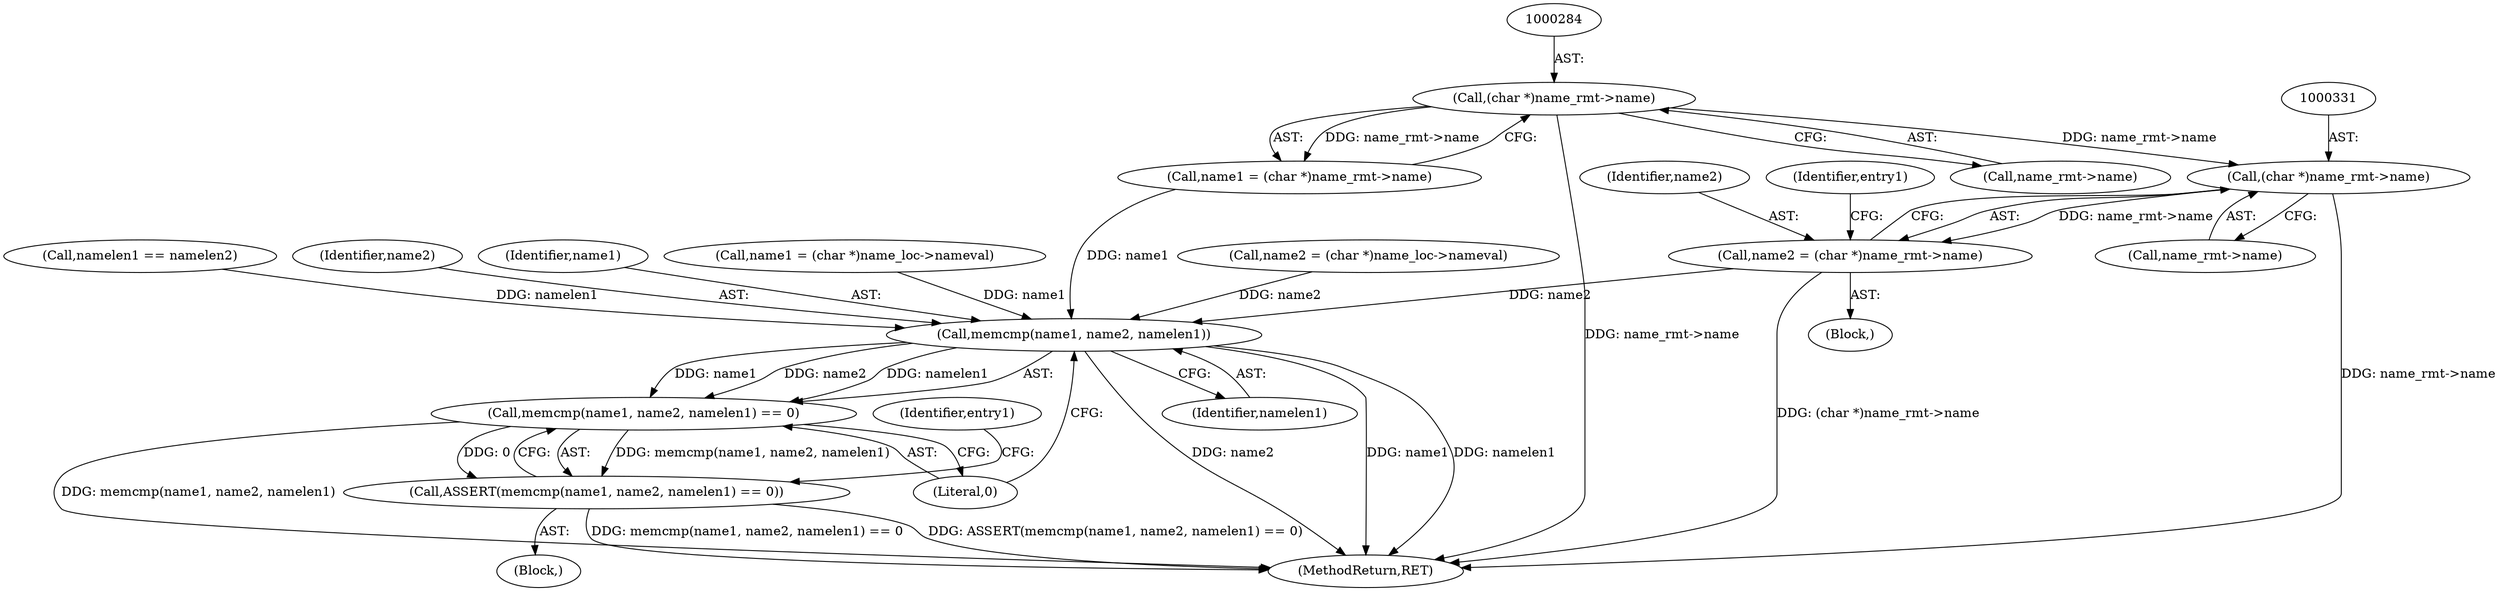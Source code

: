 digraph "0_linux_8275cdd0e7ac550dcce2b3ef6d2fb3b808c1ae59_4@pointer" {
"1000330" [label="(Call,(char *)name_rmt->name)"];
"1000283" [label="(Call,(char *)name_rmt->name)"];
"1000328" [label="(Call,name2 = (char *)name_rmt->name)"];
"1000351" [label="(Call,memcmp(name1, name2, namelen1))"];
"1000350" [label="(Call,memcmp(name1, name2, namelen1) == 0)"];
"1000349" [label="(Call,ASSERT(memcmp(name1, name2, namelen1) == 0))"];
"1000354" [label="(Identifier,namelen1)"];
"1000352" [label="(Identifier,name1)"];
"1000315" [label="(Block,)"];
"1000498" [label="(MethodReturn,RET)"];
"1000328" [label="(Call,name2 = (char *)name_rmt->name)"];
"1000339" [label="(Identifier,entry1)"];
"1000281" [label="(Call,name1 = (char *)name_rmt->name)"];
"1000283" [label="(Call,(char *)name_rmt->name)"];
"1000330" [label="(Call,(char *)name_rmt->name)"];
"1000329" [label="(Identifier,name2)"];
"1000350" [label="(Call,memcmp(name1, name2, namelen1) == 0)"];
"1000260" [label="(Call,name1 = (char *)name_loc->nameval)"];
"1000307" [label="(Call,name2 = (char *)name_loc->nameval)"];
"1000359" [label="(Identifier,entry1)"];
"1000346" [label="(Call,namelen1 == namelen2)"];
"1000349" [label="(Call,ASSERT(memcmp(name1, name2, namelen1) == 0))"];
"1000355" [label="(Literal,0)"];
"1000105" [label="(Block,)"];
"1000285" [label="(Call,name_rmt->name)"];
"1000353" [label="(Identifier,name2)"];
"1000332" [label="(Call,name_rmt->name)"];
"1000351" [label="(Call,memcmp(name1, name2, namelen1))"];
"1000330" -> "1000328"  [label="AST: "];
"1000330" -> "1000332"  [label="CFG: "];
"1000331" -> "1000330"  [label="AST: "];
"1000332" -> "1000330"  [label="AST: "];
"1000328" -> "1000330"  [label="CFG: "];
"1000330" -> "1000498"  [label="DDG: name_rmt->name"];
"1000330" -> "1000328"  [label="DDG: name_rmt->name"];
"1000283" -> "1000330"  [label="DDG: name_rmt->name"];
"1000283" -> "1000281"  [label="AST: "];
"1000283" -> "1000285"  [label="CFG: "];
"1000284" -> "1000283"  [label="AST: "];
"1000285" -> "1000283"  [label="AST: "];
"1000281" -> "1000283"  [label="CFG: "];
"1000283" -> "1000498"  [label="DDG: name_rmt->name"];
"1000283" -> "1000281"  [label="DDG: name_rmt->name"];
"1000328" -> "1000315"  [label="AST: "];
"1000329" -> "1000328"  [label="AST: "];
"1000339" -> "1000328"  [label="CFG: "];
"1000328" -> "1000498"  [label="DDG: (char *)name_rmt->name"];
"1000328" -> "1000351"  [label="DDG: name2"];
"1000351" -> "1000350"  [label="AST: "];
"1000351" -> "1000354"  [label="CFG: "];
"1000352" -> "1000351"  [label="AST: "];
"1000353" -> "1000351"  [label="AST: "];
"1000354" -> "1000351"  [label="AST: "];
"1000355" -> "1000351"  [label="CFG: "];
"1000351" -> "1000498"  [label="DDG: name2"];
"1000351" -> "1000498"  [label="DDG: name1"];
"1000351" -> "1000498"  [label="DDG: namelen1"];
"1000351" -> "1000350"  [label="DDG: name1"];
"1000351" -> "1000350"  [label="DDG: name2"];
"1000351" -> "1000350"  [label="DDG: namelen1"];
"1000281" -> "1000351"  [label="DDG: name1"];
"1000260" -> "1000351"  [label="DDG: name1"];
"1000307" -> "1000351"  [label="DDG: name2"];
"1000346" -> "1000351"  [label="DDG: namelen1"];
"1000350" -> "1000349"  [label="AST: "];
"1000350" -> "1000355"  [label="CFG: "];
"1000355" -> "1000350"  [label="AST: "];
"1000349" -> "1000350"  [label="CFG: "];
"1000350" -> "1000498"  [label="DDG: memcmp(name1, name2, namelen1)"];
"1000350" -> "1000349"  [label="DDG: memcmp(name1, name2, namelen1)"];
"1000350" -> "1000349"  [label="DDG: 0"];
"1000349" -> "1000105"  [label="AST: "];
"1000359" -> "1000349"  [label="CFG: "];
"1000349" -> "1000498"  [label="DDG: ASSERT(memcmp(name1, name2, namelen1) == 0)"];
"1000349" -> "1000498"  [label="DDG: memcmp(name1, name2, namelen1) == 0"];
}
